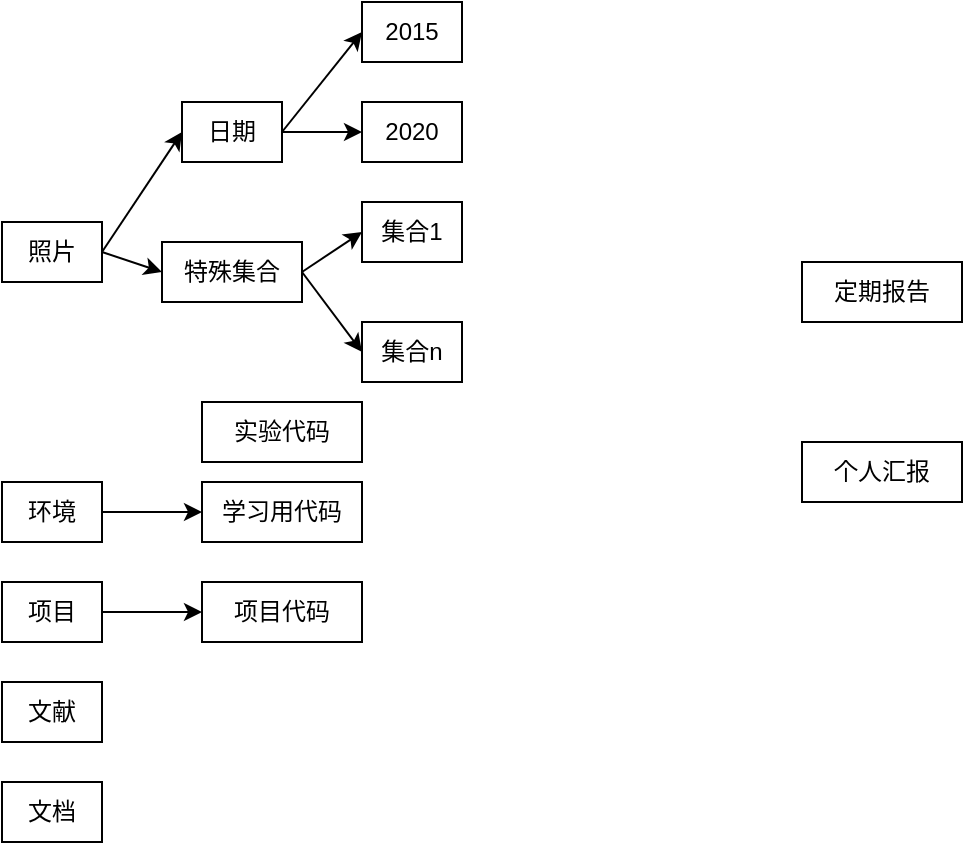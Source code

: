 <mxfile version="14.5.4" type="github">
  <diagram id="40vS2KNScLZSrV7y8G0d" name="第 1 页">
    <mxGraphModel dx="983" dy="530" grid="1" gridSize="10" guides="1" tooltips="1" connect="1" arrows="1" fold="1" page="1" pageScale="1" pageWidth="827" pageHeight="1169" math="0" shadow="0">
      <root>
        <mxCell id="0" />
        <mxCell id="1" parent="0" />
        <mxCell id="892MLHBAuuPljhs9QY-_-1" value="照片" style="rounded=0;whiteSpace=wrap;html=1;" parent="1" vertex="1">
          <mxGeometry x="50" y="190" width="50" height="30" as="geometry" />
        </mxCell>
        <mxCell id="892MLHBAuuPljhs9QY-_-2" value="日期" style="rounded=0;whiteSpace=wrap;html=1;" parent="1" vertex="1">
          <mxGeometry x="140" y="130" width="50" height="30" as="geometry" />
        </mxCell>
        <mxCell id="892MLHBAuuPljhs9QY-_-3" value="2015" style="rounded=0;whiteSpace=wrap;html=1;" parent="1" vertex="1">
          <mxGeometry x="230" y="80" width="50" height="30" as="geometry" />
        </mxCell>
        <mxCell id="892MLHBAuuPljhs9QY-_-4" value="2020" style="rounded=0;whiteSpace=wrap;html=1;" parent="1" vertex="1">
          <mxGeometry x="230" y="130" width="50" height="30" as="geometry" />
        </mxCell>
        <mxCell id="892MLHBAuuPljhs9QY-_-5" value="特殊集合" style="rounded=0;whiteSpace=wrap;html=1;" parent="1" vertex="1">
          <mxGeometry x="130" y="200" width="70" height="30" as="geometry" />
        </mxCell>
        <mxCell id="892MLHBAuuPljhs9QY-_-6" value="集合1" style="rounded=0;whiteSpace=wrap;html=1;" parent="1" vertex="1">
          <mxGeometry x="230" y="180" width="50" height="30" as="geometry" />
        </mxCell>
        <mxCell id="892MLHBAuuPljhs9QY-_-7" value="集合n" style="rounded=0;whiteSpace=wrap;html=1;" parent="1" vertex="1">
          <mxGeometry x="230" y="240" width="50" height="30" as="geometry" />
        </mxCell>
        <mxCell id="892MLHBAuuPljhs9QY-_-8" value="学习用代码" style="rounded=0;whiteSpace=wrap;html=1;" parent="1" vertex="1">
          <mxGeometry x="150" y="320" width="80" height="30" as="geometry" />
        </mxCell>
        <mxCell id="892MLHBAuuPljhs9QY-_-9" value="" style="endArrow=classic;html=1;exitX=1;exitY=0.5;exitDx=0;exitDy=0;entryX=0;entryY=0.5;entryDx=0;entryDy=0;" parent="1" source="892MLHBAuuPljhs9QY-_-1" target="892MLHBAuuPljhs9QY-_-2" edge="1">
          <mxGeometry width="50" height="50" relative="1" as="geometry">
            <mxPoint x="140" y="340" as="sourcePoint" />
            <mxPoint x="190" y="290" as="targetPoint" />
          </mxGeometry>
        </mxCell>
        <mxCell id="892MLHBAuuPljhs9QY-_-10" value="" style="endArrow=classic;html=1;exitX=1;exitY=0.5;exitDx=0;exitDy=0;entryX=0;entryY=0.5;entryDx=0;entryDy=0;" parent="1" source="892MLHBAuuPljhs9QY-_-1" target="892MLHBAuuPljhs9QY-_-5" edge="1">
          <mxGeometry width="50" height="50" relative="1" as="geometry">
            <mxPoint x="110" y="215" as="sourcePoint" />
            <mxPoint x="150" y="155" as="targetPoint" />
          </mxGeometry>
        </mxCell>
        <mxCell id="892MLHBAuuPljhs9QY-_-11" value="" style="endArrow=classic;html=1;exitX=1;exitY=0.5;exitDx=0;exitDy=0;entryX=0;entryY=0.5;entryDx=0;entryDy=0;" parent="1" source="892MLHBAuuPljhs9QY-_-2" target="892MLHBAuuPljhs9QY-_-3" edge="1">
          <mxGeometry width="50" height="50" relative="1" as="geometry">
            <mxPoint x="120" y="225" as="sourcePoint" />
            <mxPoint x="160" y="165" as="targetPoint" />
          </mxGeometry>
        </mxCell>
        <mxCell id="892MLHBAuuPljhs9QY-_-12" value="" style="endArrow=classic;html=1;exitX=1;exitY=0.5;exitDx=0;exitDy=0;entryX=0;entryY=0.5;entryDx=0;entryDy=0;" parent="1" source="892MLHBAuuPljhs9QY-_-2" target="892MLHBAuuPljhs9QY-_-4" edge="1">
          <mxGeometry width="50" height="50" relative="1" as="geometry">
            <mxPoint x="130" y="235" as="sourcePoint" />
            <mxPoint x="170" y="175" as="targetPoint" />
          </mxGeometry>
        </mxCell>
        <mxCell id="892MLHBAuuPljhs9QY-_-13" value="" style="endArrow=classic;html=1;exitX=1;exitY=0.5;exitDx=0;exitDy=0;entryX=0;entryY=0.5;entryDx=0;entryDy=0;" parent="1" source="892MLHBAuuPljhs9QY-_-5" target="892MLHBAuuPljhs9QY-_-6" edge="1">
          <mxGeometry width="50" height="50" relative="1" as="geometry">
            <mxPoint x="140" y="245" as="sourcePoint" />
            <mxPoint x="180" y="185" as="targetPoint" />
          </mxGeometry>
        </mxCell>
        <mxCell id="892MLHBAuuPljhs9QY-_-14" value="" style="endArrow=classic;html=1;exitX=1;exitY=0.5;exitDx=0;exitDy=0;entryX=0;entryY=0.5;entryDx=0;entryDy=0;" parent="1" source="892MLHBAuuPljhs9QY-_-5" target="892MLHBAuuPljhs9QY-_-7" edge="1">
          <mxGeometry width="50" height="50" relative="1" as="geometry">
            <mxPoint x="150" y="255" as="sourcePoint" />
            <mxPoint x="190" y="195" as="targetPoint" />
          </mxGeometry>
        </mxCell>
        <mxCell id="892MLHBAuuPljhs9QY-_-15" value="项目" style="rounded=0;whiteSpace=wrap;html=1;" parent="1" vertex="1">
          <mxGeometry x="50" y="370" width="50" height="30" as="geometry" />
        </mxCell>
        <mxCell id="892MLHBAuuPljhs9QY-_-16" value="环境" style="rounded=0;whiteSpace=wrap;html=1;" parent="1" vertex="1">
          <mxGeometry x="50" y="320" width="50" height="30" as="geometry" />
        </mxCell>
        <mxCell id="892MLHBAuuPljhs9QY-_-17" value="文献" style="rounded=0;whiteSpace=wrap;html=1;" parent="1" vertex="1">
          <mxGeometry x="50" y="420" width="50" height="30" as="geometry" />
        </mxCell>
        <mxCell id="892MLHBAuuPljhs9QY-_-18" value="" style="endArrow=classic;html=1;exitX=1;exitY=0.5;exitDx=0;exitDy=0;entryX=0;entryY=0.5;entryDx=0;entryDy=0;" parent="1" source="892MLHBAuuPljhs9QY-_-16" target="892MLHBAuuPljhs9QY-_-8" edge="1">
          <mxGeometry width="50" height="50" relative="1" as="geometry">
            <mxPoint x="180" y="400" as="sourcePoint" />
            <mxPoint x="230" y="350" as="targetPoint" />
          </mxGeometry>
        </mxCell>
        <mxCell id="NcAI9M0D8OCStGsNLYTC-1" value="文档" style="rounded=0;whiteSpace=wrap;html=1;" parent="1" vertex="1">
          <mxGeometry x="50" y="470" width="50" height="30" as="geometry" />
        </mxCell>
        <mxCell id="NcAI9M0D8OCStGsNLYTC-2" value="项目代码" style="rounded=0;whiteSpace=wrap;html=1;" parent="1" vertex="1">
          <mxGeometry x="150" y="370" width="80" height="30" as="geometry" />
        </mxCell>
        <mxCell id="NcAI9M0D8OCStGsNLYTC-3" value="" style="endArrow=classic;html=1;exitX=1;exitY=0.5;exitDx=0;exitDy=0;entryX=0;entryY=0.5;entryDx=0;entryDy=0;" parent="1" source="892MLHBAuuPljhs9QY-_-15" target="NcAI9M0D8OCStGsNLYTC-2" edge="1">
          <mxGeometry width="50" height="50" relative="1" as="geometry">
            <mxPoint x="110" y="345" as="sourcePoint" />
            <mxPoint x="160" y="345" as="targetPoint" />
          </mxGeometry>
        </mxCell>
        <mxCell id="NcAI9M0D8OCStGsNLYTC-5" value="实验代码" style="rounded=0;whiteSpace=wrap;html=1;" parent="1" vertex="1">
          <mxGeometry x="150" y="280" width="80" height="30" as="geometry" />
        </mxCell>
        <mxCell id="evcOWA4wivG-yunKGGJW-23" value="定期报告" style="rounded=0;whiteSpace=wrap;html=1;" vertex="1" parent="1">
          <mxGeometry x="450" y="210" width="80" height="30" as="geometry" />
        </mxCell>
        <mxCell id="evcOWA4wivG-yunKGGJW-24" value="个人汇报" style="rounded=0;whiteSpace=wrap;html=1;" vertex="1" parent="1">
          <mxGeometry x="450" y="300" width="80" height="30" as="geometry" />
        </mxCell>
      </root>
    </mxGraphModel>
  </diagram>
</mxfile>
